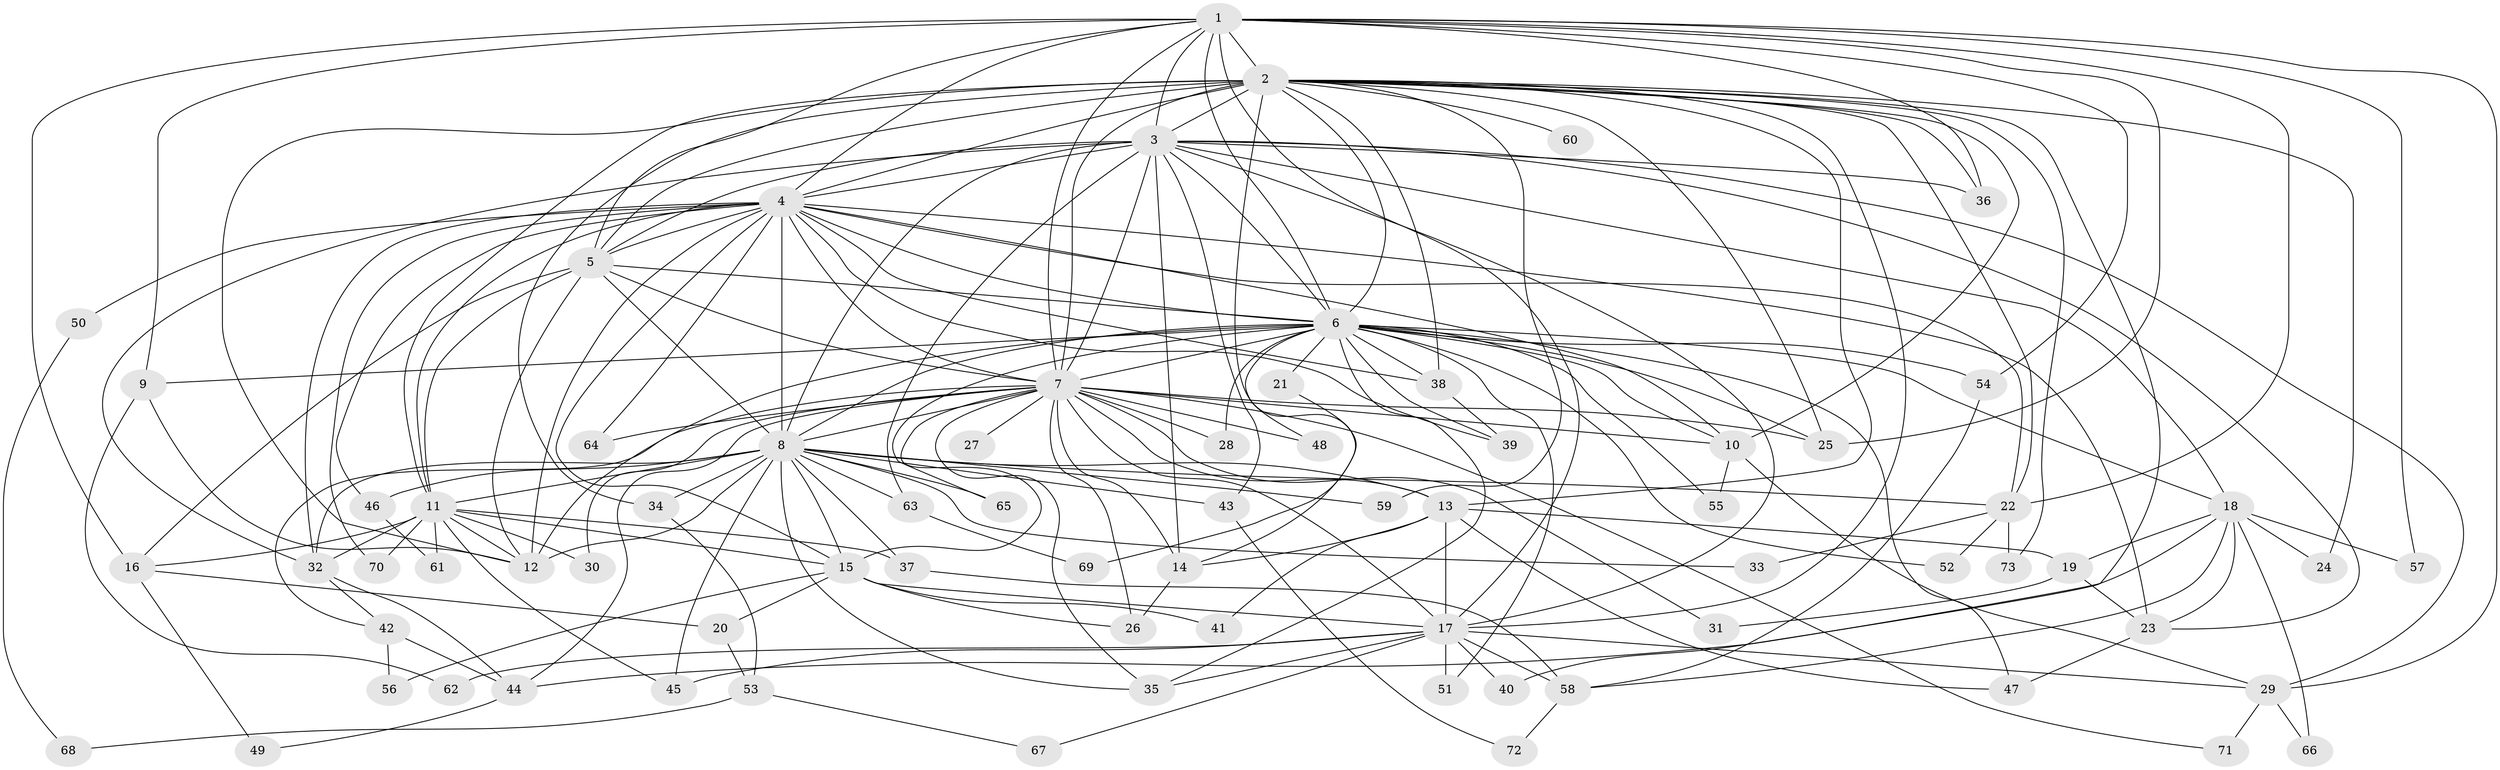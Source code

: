 // original degree distribution, {20: 0.0136986301369863, 26: 0.00684931506849315, 16: 0.00684931506849315, 35: 0.00684931506849315, 15: 0.0136986301369863, 22: 0.00684931506849315, 31: 0.00684931506849315, 28: 0.00684931506849315, 5: 0.02054794520547945, 4: 0.10273972602739725, 12: 0.00684931506849315, 8: 0.0136986301369863, 2: 0.541095890410959, 9: 0.00684931506849315, 10: 0.0136986301369863, 13: 0.00684931506849315, 3: 0.2054794520547945, 6: 0.00684931506849315, 7: 0.00684931506849315}
// Generated by graph-tools (version 1.1) at 2025/35/03/09/25 02:35:14]
// undirected, 73 vertices, 193 edges
graph export_dot {
graph [start="1"]
  node [color=gray90,style=filled];
  1;
  2;
  3;
  4;
  5;
  6;
  7;
  8;
  9;
  10;
  11;
  12;
  13;
  14;
  15;
  16;
  17;
  18;
  19;
  20;
  21;
  22;
  23;
  24;
  25;
  26;
  27;
  28;
  29;
  30;
  31;
  32;
  33;
  34;
  35;
  36;
  37;
  38;
  39;
  40;
  41;
  42;
  43;
  44;
  45;
  46;
  47;
  48;
  49;
  50;
  51;
  52;
  53;
  54;
  55;
  56;
  57;
  58;
  59;
  60;
  61;
  62;
  63;
  64;
  65;
  66;
  67;
  68;
  69;
  70;
  71;
  72;
  73;
  1 -- 2 [weight=3.0];
  1 -- 3 [weight=2.0];
  1 -- 4 [weight=3.0];
  1 -- 5 [weight=1.0];
  1 -- 6 [weight=1.0];
  1 -- 7 [weight=1.0];
  1 -- 9 [weight=1.0];
  1 -- 16 [weight=1.0];
  1 -- 17 [weight=1.0];
  1 -- 22 [weight=2.0];
  1 -- 25 [weight=1.0];
  1 -- 29 [weight=1.0];
  1 -- 36 [weight=1.0];
  1 -- 54 [weight=1.0];
  1 -- 57 [weight=1.0];
  2 -- 3 [weight=4.0];
  2 -- 4 [weight=4.0];
  2 -- 5 [weight=2.0];
  2 -- 6 [weight=3.0];
  2 -- 7 [weight=11.0];
  2 -- 10 [weight=1.0];
  2 -- 11 [weight=1.0];
  2 -- 12 [weight=1.0];
  2 -- 13 [weight=1.0];
  2 -- 14 [weight=1.0];
  2 -- 17 [weight=1.0];
  2 -- 22 [weight=1.0];
  2 -- 24 [weight=1.0];
  2 -- 25 [weight=1.0];
  2 -- 34 [weight=1.0];
  2 -- 36 [weight=1.0];
  2 -- 38 [weight=1.0];
  2 -- 40 [weight=1.0];
  2 -- 59 [weight=1.0];
  2 -- 60 [weight=1.0];
  2 -- 73 [weight=1.0];
  3 -- 4 [weight=4.0];
  3 -- 5 [weight=2.0];
  3 -- 6 [weight=2.0];
  3 -- 7 [weight=3.0];
  3 -- 8 [weight=1.0];
  3 -- 14 [weight=1.0];
  3 -- 17 [weight=1.0];
  3 -- 18 [weight=1.0];
  3 -- 23 [weight=1.0];
  3 -- 29 [weight=1.0];
  3 -- 32 [weight=1.0];
  3 -- 36 [weight=1.0];
  3 -- 43 [weight=1.0];
  3 -- 63 [weight=1.0];
  4 -- 5 [weight=2.0];
  4 -- 6 [weight=2.0];
  4 -- 7 [weight=5.0];
  4 -- 8 [weight=16.0];
  4 -- 10 [weight=1.0];
  4 -- 11 [weight=1.0];
  4 -- 12 [weight=1.0];
  4 -- 15 [weight=1.0];
  4 -- 22 [weight=1.0];
  4 -- 23 [weight=1.0];
  4 -- 32 [weight=1.0];
  4 -- 38 [weight=1.0];
  4 -- 39 [weight=1.0];
  4 -- 46 [weight=1.0];
  4 -- 50 [weight=1.0];
  4 -- 64 [weight=1.0];
  4 -- 70 [weight=1.0];
  5 -- 6 [weight=2.0];
  5 -- 7 [weight=2.0];
  5 -- 8 [weight=1.0];
  5 -- 11 [weight=1.0];
  5 -- 12 [weight=1.0];
  5 -- 16 [weight=2.0];
  6 -- 7 [weight=1.0];
  6 -- 8 [weight=1.0];
  6 -- 9 [weight=2.0];
  6 -- 10 [weight=1.0];
  6 -- 12 [weight=1.0];
  6 -- 18 [weight=1.0];
  6 -- 21 [weight=1.0];
  6 -- 25 [weight=1.0];
  6 -- 28 [weight=1.0];
  6 -- 35 [weight=1.0];
  6 -- 38 [weight=1.0];
  6 -- 39 [weight=1.0];
  6 -- 47 [weight=1.0];
  6 -- 48 [weight=1.0];
  6 -- 51 [weight=1.0];
  6 -- 52 [weight=1.0];
  6 -- 54 [weight=1.0];
  6 -- 55 [weight=1.0];
  6 -- 65 [weight=1.0];
  7 -- 8 [weight=1.0];
  7 -- 10 [weight=1.0];
  7 -- 13 [weight=1.0];
  7 -- 14 [weight=1.0];
  7 -- 15 [weight=1.0];
  7 -- 17 [weight=1.0];
  7 -- 25 [weight=1.0];
  7 -- 26 [weight=1.0];
  7 -- 27 [weight=1.0];
  7 -- 28 [weight=1.0];
  7 -- 30 [weight=1.0];
  7 -- 31 [weight=1.0];
  7 -- 35 [weight=1.0];
  7 -- 42 [weight=1.0];
  7 -- 44 [weight=1.0];
  7 -- 48 [weight=1.0];
  7 -- 64 [weight=1.0];
  7 -- 71 [weight=1.0];
  8 -- 11 [weight=2.0];
  8 -- 12 [weight=2.0];
  8 -- 13 [weight=1.0];
  8 -- 15 [weight=3.0];
  8 -- 22 [weight=1.0];
  8 -- 32 [weight=2.0];
  8 -- 33 [weight=1.0];
  8 -- 34 [weight=1.0];
  8 -- 35 [weight=1.0];
  8 -- 37 [weight=1.0];
  8 -- 43 [weight=2.0];
  8 -- 45 [weight=1.0];
  8 -- 46 [weight=1.0];
  8 -- 59 [weight=1.0];
  8 -- 63 [weight=1.0];
  8 -- 65 [weight=1.0];
  9 -- 12 [weight=1.0];
  9 -- 62 [weight=1.0];
  10 -- 29 [weight=1.0];
  10 -- 55 [weight=1.0];
  11 -- 12 [weight=1.0];
  11 -- 15 [weight=1.0];
  11 -- 16 [weight=1.0];
  11 -- 30 [weight=1.0];
  11 -- 32 [weight=4.0];
  11 -- 37 [weight=1.0];
  11 -- 45 [weight=1.0];
  11 -- 61 [weight=1.0];
  11 -- 70 [weight=1.0];
  13 -- 14 [weight=1.0];
  13 -- 17 [weight=1.0];
  13 -- 19 [weight=1.0];
  13 -- 41 [weight=1.0];
  13 -- 47 [weight=1.0];
  14 -- 26 [weight=1.0];
  15 -- 17 [weight=1.0];
  15 -- 20 [weight=1.0];
  15 -- 26 [weight=1.0];
  15 -- 41 [weight=1.0];
  15 -- 56 [weight=1.0];
  16 -- 20 [weight=1.0];
  16 -- 49 [weight=1.0];
  17 -- 29 [weight=1.0];
  17 -- 35 [weight=1.0];
  17 -- 40 [weight=1.0];
  17 -- 45 [weight=1.0];
  17 -- 51 [weight=1.0];
  17 -- 58 [weight=1.0];
  17 -- 62 [weight=1.0];
  17 -- 67 [weight=1.0];
  18 -- 19 [weight=1.0];
  18 -- 23 [weight=1.0];
  18 -- 24 [weight=1.0];
  18 -- 44 [weight=2.0];
  18 -- 57 [weight=1.0];
  18 -- 58 [weight=1.0];
  18 -- 66 [weight=1.0];
  19 -- 23 [weight=1.0];
  19 -- 31 [weight=1.0];
  20 -- 53 [weight=1.0];
  21 -- 69 [weight=1.0];
  22 -- 33 [weight=1.0];
  22 -- 52 [weight=1.0];
  22 -- 73 [weight=1.0];
  23 -- 47 [weight=1.0];
  29 -- 66 [weight=1.0];
  29 -- 71 [weight=1.0];
  32 -- 42 [weight=1.0];
  32 -- 44 [weight=1.0];
  34 -- 53 [weight=1.0];
  37 -- 58 [weight=1.0];
  38 -- 39 [weight=2.0];
  42 -- 44 [weight=1.0];
  42 -- 56 [weight=1.0];
  43 -- 72 [weight=1.0];
  44 -- 49 [weight=1.0];
  46 -- 61 [weight=1.0];
  50 -- 68 [weight=1.0];
  53 -- 67 [weight=1.0];
  53 -- 68 [weight=1.0];
  54 -- 58 [weight=1.0];
  58 -- 72 [weight=1.0];
  63 -- 69 [weight=1.0];
}
